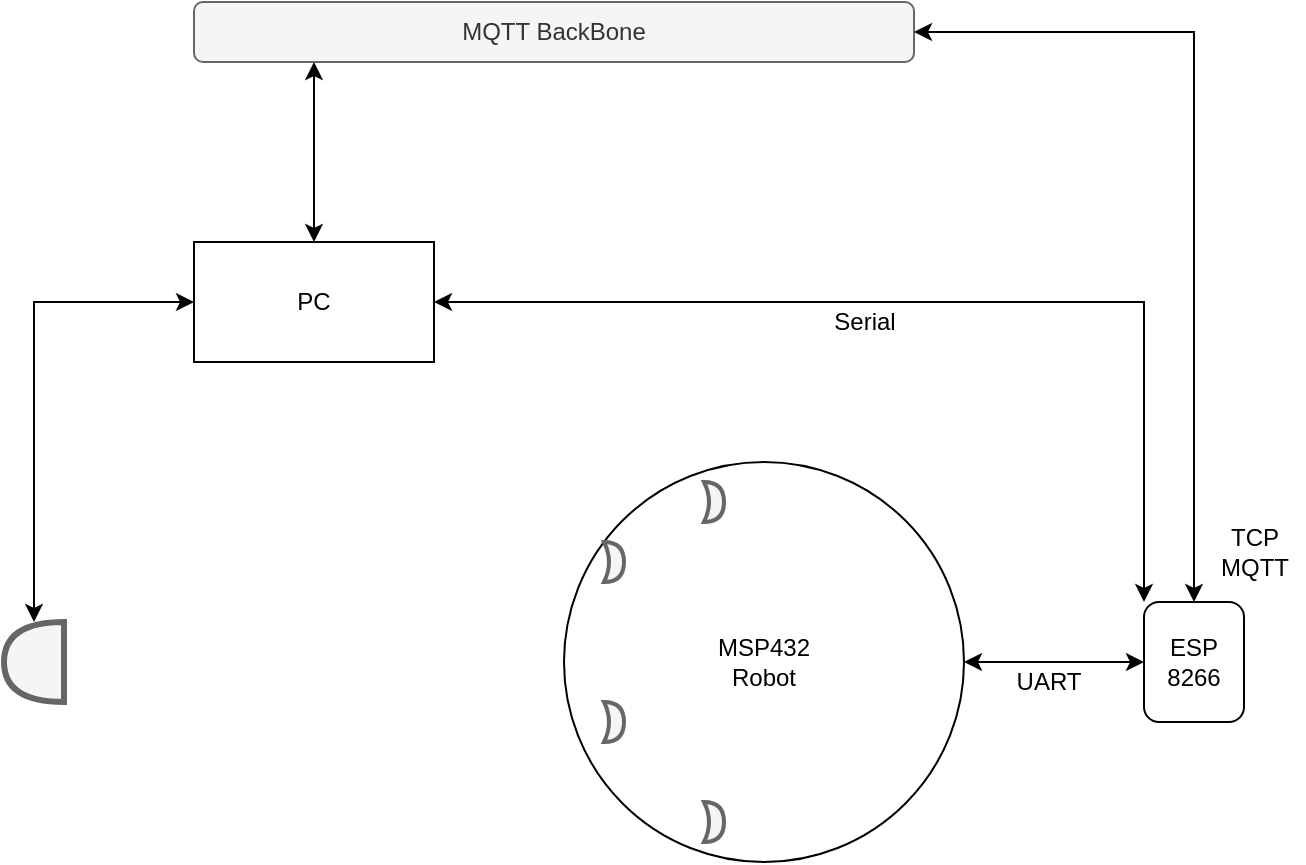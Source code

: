 <mxfile version="12.6.5" type="device"><diagram id="Po7Cp1ZhgqDBbWVFZdgH" name="Page-1"><mxGraphModel dx="1422" dy="942" grid="1" gridSize="10" guides="1" tooltips="1" connect="1" arrows="1" fold="1" page="1" pageScale="1" pageWidth="850" pageHeight="1100" math="0" shadow="0"><root><mxCell id="0"/><mxCell id="1" parent="0"/><mxCell id="RJZyjj2bl3VUTwI1Kyip-1" value="MQTT BackBone" style="rounded=1;whiteSpace=wrap;html=1;fillColor=#f5f5f5;strokeColor=#666666;fontColor=#333333;" vertex="1" parent="1"><mxGeometry x="245" y="210" width="360" height="30" as="geometry"/></mxCell><mxCell id="RJZyjj2bl3VUTwI1Kyip-3" value="" style="shape=or;whiteSpace=wrap;html=1;rotation=-180;fillColor=#f5f5f5;strokeColor=#666666;fontColor=#333333;strokeWidth=3;" vertex="1" parent="1"><mxGeometry x="150" y="520" width="30" height="40" as="geometry"/></mxCell><mxCell id="RJZyjj2bl3VUTwI1Kyip-14" value="" style="edgeStyle=orthogonalEdgeStyle;rounded=0;orthogonalLoop=1;jettySize=auto;html=1;startArrow=classic;startFill=1;" edge="1" parent="1" source="RJZyjj2bl3VUTwI1Kyip-5" target="RJZyjj2bl3VUTwI1Kyip-9"><mxGeometry relative="1" as="geometry"/></mxCell><mxCell id="RJZyjj2bl3VUTwI1Kyip-5" value="MSP432&lt;br&gt;Robot" style="ellipse;whiteSpace=wrap;html=1;aspect=fixed;" vertex="1" parent="1"><mxGeometry x="430" y="440" width="200" height="200" as="geometry"/></mxCell><mxCell id="RJZyjj2bl3VUTwI1Kyip-17" style="edgeStyle=orthogonalEdgeStyle;rounded=0;orthogonalLoop=1;jettySize=auto;html=1;exitX=0.5;exitY=0;exitDx=0;exitDy=0;entryX=1;entryY=0.5;entryDx=0;entryDy=0;startArrow=classic;startFill=1;" edge="1" parent="1" source="RJZyjj2bl3VUTwI1Kyip-9" target="RJZyjj2bl3VUTwI1Kyip-1"><mxGeometry relative="1" as="geometry"/></mxCell><mxCell id="RJZyjj2bl3VUTwI1Kyip-9" value="ESP&lt;br&gt;8266" style="rounded=1;whiteSpace=wrap;html=1;" vertex="1" parent="1"><mxGeometry x="720" y="510" width="50" height="60" as="geometry"/></mxCell><mxCell id="RJZyjj2bl3VUTwI1Kyip-10" value="" style="shape=xor;whiteSpace=wrap;html=1;fillColor=#f5f5f5;strokeColor=#666666;fontColor=#333333;strokeWidth=2;" vertex="1" parent="1"><mxGeometry x="450" y="480" width="10" height="20" as="geometry"/></mxCell><mxCell id="RJZyjj2bl3VUTwI1Kyip-11" value="" style="shape=xor;whiteSpace=wrap;html=1;fillColor=#f5f5f5;strokeColor=#666666;fontColor=#333333;strokeWidth=2;" vertex="1" parent="1"><mxGeometry x="500" y="450" width="10" height="20" as="geometry"/></mxCell><mxCell id="RJZyjj2bl3VUTwI1Kyip-12" value="" style="shape=xor;whiteSpace=wrap;html=1;fillColor=#f5f5f5;strokeColor=#666666;fontColor=#333333;strokeWidth=2;" vertex="1" parent="1"><mxGeometry x="450" y="560" width="10" height="20" as="geometry"/></mxCell><mxCell id="RJZyjj2bl3VUTwI1Kyip-13" value="" style="shape=xor;whiteSpace=wrap;html=1;fillColor=#f5f5f5;strokeColor=#666666;fontColor=#333333;strokeWidth=2;" vertex="1" parent="1"><mxGeometry x="500" y="610" width="10" height="20" as="geometry"/></mxCell><mxCell id="RJZyjj2bl3VUTwI1Kyip-24" style="edgeStyle=orthogonalEdgeStyle;rounded=0;orthogonalLoop=1;jettySize=auto;html=1;exitX=0;exitY=0.5;exitDx=0;exitDy=0;startArrow=classic;startFill=1;" edge="1" parent="1" source="RJZyjj2bl3VUTwI1Kyip-19" target="RJZyjj2bl3VUTwI1Kyip-3"><mxGeometry relative="1" as="geometry"/></mxCell><mxCell id="RJZyjj2bl3VUTwI1Kyip-25" style="edgeStyle=orthogonalEdgeStyle;rounded=0;orthogonalLoop=1;jettySize=auto;html=1;exitX=0.5;exitY=0;exitDx=0;exitDy=0;startArrow=classic;startFill=1;" edge="1" parent="1" source="RJZyjj2bl3VUTwI1Kyip-19" target="RJZyjj2bl3VUTwI1Kyip-1"><mxGeometry relative="1" as="geometry"><Array as="points"><mxPoint x="305" y="285"/><mxPoint x="305" y="285"/></Array></mxGeometry></mxCell><mxCell id="RJZyjj2bl3VUTwI1Kyip-26" style="edgeStyle=orthogonalEdgeStyle;rounded=0;orthogonalLoop=1;jettySize=auto;html=1;exitX=1;exitY=0.5;exitDx=0;exitDy=0;entryX=0;entryY=0;entryDx=0;entryDy=0;startArrow=classic;startFill=1;" edge="1" parent="1" source="RJZyjj2bl3VUTwI1Kyip-19" target="RJZyjj2bl3VUTwI1Kyip-9"><mxGeometry relative="1" as="geometry"/></mxCell><mxCell id="RJZyjj2bl3VUTwI1Kyip-27" value="Serial" style="text;html=1;align=center;verticalAlign=middle;resizable=0;points=[];labelBackgroundColor=#ffffff;" vertex="1" connectable="0" parent="RJZyjj2bl3VUTwI1Kyip-26"><mxGeometry x="0.026" y="-4" relative="1" as="geometry"><mxPoint x="-44" y="6" as="offset"/></mxGeometry></mxCell><mxCell id="RJZyjj2bl3VUTwI1Kyip-19" value="PC" style="rounded=0;whiteSpace=wrap;html=1;strokeWidth=1;" vertex="1" parent="1"><mxGeometry x="245" y="330" width="120" height="60" as="geometry"/></mxCell><mxCell id="RJZyjj2bl3VUTwI1Kyip-21" value="UART" style="text;html=1;align=center;verticalAlign=middle;resizable=0;points=[];autosize=1;" vertex="1" parent="1"><mxGeometry x="647" y="540" width="50" height="20" as="geometry"/></mxCell><mxCell id="RJZyjj2bl3VUTwI1Kyip-23" value="TCP&lt;br&gt;MQTT" style="text;html=1;align=center;verticalAlign=middle;resizable=0;points=[];autosize=1;" vertex="1" parent="1"><mxGeometry x="750" y="470" width="50" height="30" as="geometry"/></mxCell></root></mxGraphModel></diagram></mxfile>